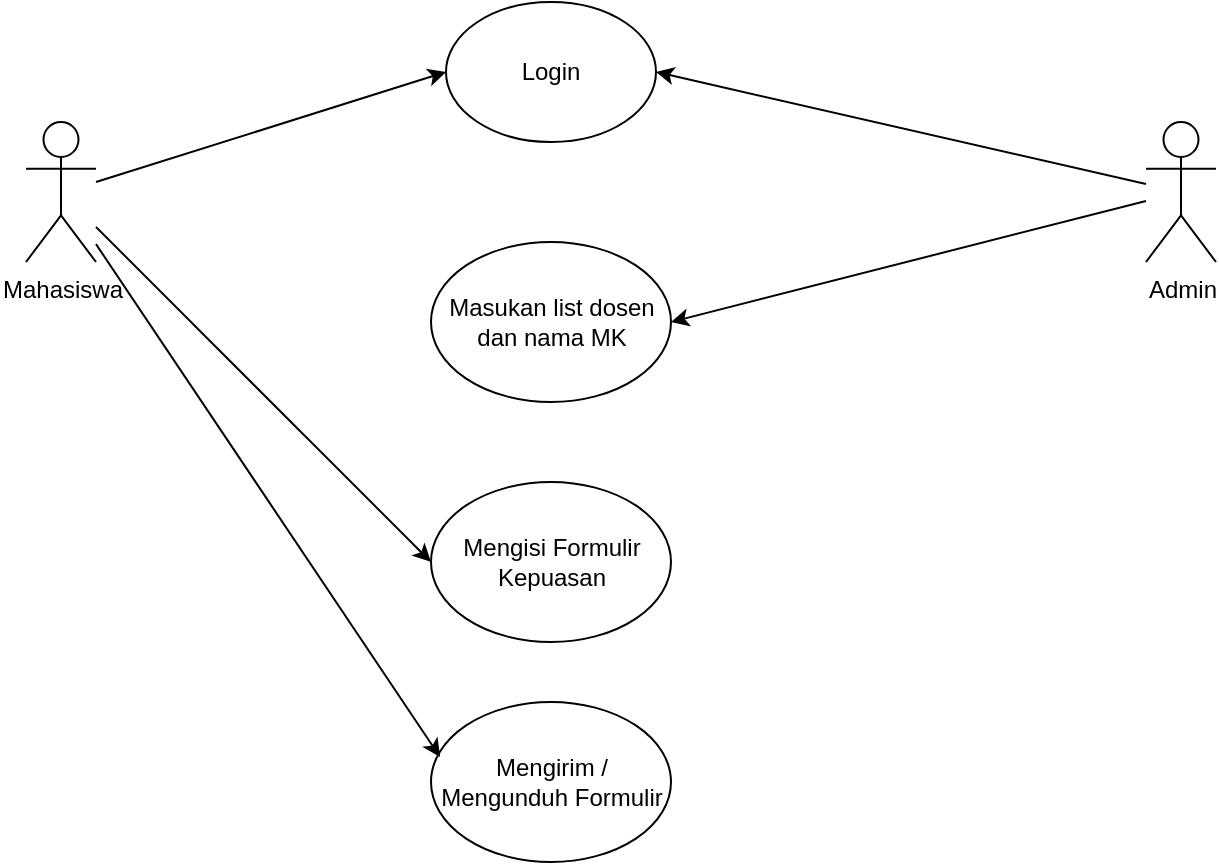 <mxfile version="26.0.3">
  <diagram name="Halaman-1" id="x4kQAP9cmcnieiILqBJV">
    <mxGraphModel dx="880" dy="468" grid="1" gridSize="10" guides="1" tooltips="1" connect="1" arrows="1" fold="1" page="1" pageScale="1" pageWidth="827" pageHeight="1169" math="0" shadow="0">
      <root>
        <mxCell id="0" />
        <mxCell id="1" parent="0" />
        <mxCell id="u0YPl5OynNYMLdA-o7wR-1" value="Mahasiswa" style="shape=umlActor;verticalLabelPosition=bottom;verticalAlign=top;html=1;outlineConnect=0;" parent="1" vertex="1">
          <mxGeometry x="160" y="160" width="35" height="70" as="geometry" />
        </mxCell>
        <mxCell id="u0YPl5OynNYMLdA-o7wR-3" value="Admin" style="shape=umlActor;verticalLabelPosition=bottom;verticalAlign=top;html=1;outlineConnect=0;" parent="1" vertex="1">
          <mxGeometry x="720" y="160" width="35" height="70" as="geometry" />
        </mxCell>
        <mxCell id="u0YPl5OynNYMLdA-o7wR-8" value="Login" style="ellipse;whiteSpace=wrap;html=1;" parent="1" vertex="1">
          <mxGeometry x="370" y="100" width="105" height="70" as="geometry" />
        </mxCell>
        <mxCell id="u0YPl5OynNYMLdA-o7wR-9" value="" style="endArrow=classic;html=1;rounded=0;entryX=0;entryY=0.5;entryDx=0;entryDy=0;" parent="1" target="u0YPl5OynNYMLdA-o7wR-8" edge="1">
          <mxGeometry width="50" height="50" relative="1" as="geometry">
            <mxPoint x="195" y="190" as="sourcePoint" />
            <mxPoint x="245" y="140" as="targetPoint" />
          </mxGeometry>
        </mxCell>
        <mxCell id="u0YPl5OynNYMLdA-o7wR-10" value="" style="endArrow=classic;html=1;rounded=0;entryX=1;entryY=0.5;entryDx=0;entryDy=0;" parent="1" source="u0YPl5OynNYMLdA-o7wR-3" target="u0YPl5OynNYMLdA-o7wR-8" edge="1">
          <mxGeometry width="50" height="50" relative="1" as="geometry">
            <mxPoint x="390" y="270" as="sourcePoint" />
            <mxPoint x="440" y="220" as="targetPoint" />
          </mxGeometry>
        </mxCell>
        <mxCell id="u0YPl5OynNYMLdA-o7wR-11" value="Masukan list dosen dan nama MK" style="ellipse;whiteSpace=wrap;html=1;" parent="1" vertex="1">
          <mxGeometry x="362.5" y="220" width="120" height="80" as="geometry" />
        </mxCell>
        <mxCell id="u0YPl5OynNYMLdA-o7wR-12" value="" style="endArrow=classic;html=1;rounded=0;entryX=1;entryY=0.5;entryDx=0;entryDy=0;" parent="1" source="u0YPl5OynNYMLdA-o7wR-3" target="u0YPl5OynNYMLdA-o7wR-11" edge="1">
          <mxGeometry width="50" height="50" relative="1" as="geometry">
            <mxPoint x="390" y="370" as="sourcePoint" />
            <mxPoint x="440" y="320" as="targetPoint" />
          </mxGeometry>
        </mxCell>
        <mxCell id="u0YPl5OynNYMLdA-o7wR-13" value="Mengisi Formulir Kepuasan" style="ellipse;whiteSpace=wrap;html=1;" parent="1" vertex="1">
          <mxGeometry x="362.5" y="340" width="120" height="80" as="geometry" />
        </mxCell>
        <mxCell id="u0YPl5OynNYMLdA-o7wR-14" value="" style="endArrow=classic;html=1;rounded=0;entryX=0;entryY=0.5;entryDx=0;entryDy=0;" parent="1" source="u0YPl5OynNYMLdA-o7wR-1" target="u0YPl5OynNYMLdA-o7wR-13" edge="1">
          <mxGeometry width="50" height="50" relative="1" as="geometry">
            <mxPoint x="390" y="370" as="sourcePoint" />
            <mxPoint x="440" y="320" as="targetPoint" />
          </mxGeometry>
        </mxCell>
        <mxCell id="u0YPl5OynNYMLdA-o7wR-17" value="Mengirim / Mengunduh Formulir" style="ellipse;whiteSpace=wrap;html=1;" parent="1" vertex="1">
          <mxGeometry x="362.5" y="450" width="120" height="80" as="geometry" />
        </mxCell>
        <mxCell id="u0YPl5OynNYMLdA-o7wR-18" value="" style="endArrow=classic;html=1;rounded=0;entryX=0.038;entryY=0.344;entryDx=0;entryDy=0;entryPerimeter=0;" parent="1" source="u0YPl5OynNYMLdA-o7wR-1" target="u0YPl5OynNYMLdA-o7wR-17" edge="1">
          <mxGeometry width="50" height="50" relative="1" as="geometry">
            <mxPoint x="390" y="470" as="sourcePoint" />
            <mxPoint x="440" y="420" as="targetPoint" />
          </mxGeometry>
        </mxCell>
      </root>
    </mxGraphModel>
  </diagram>
</mxfile>
